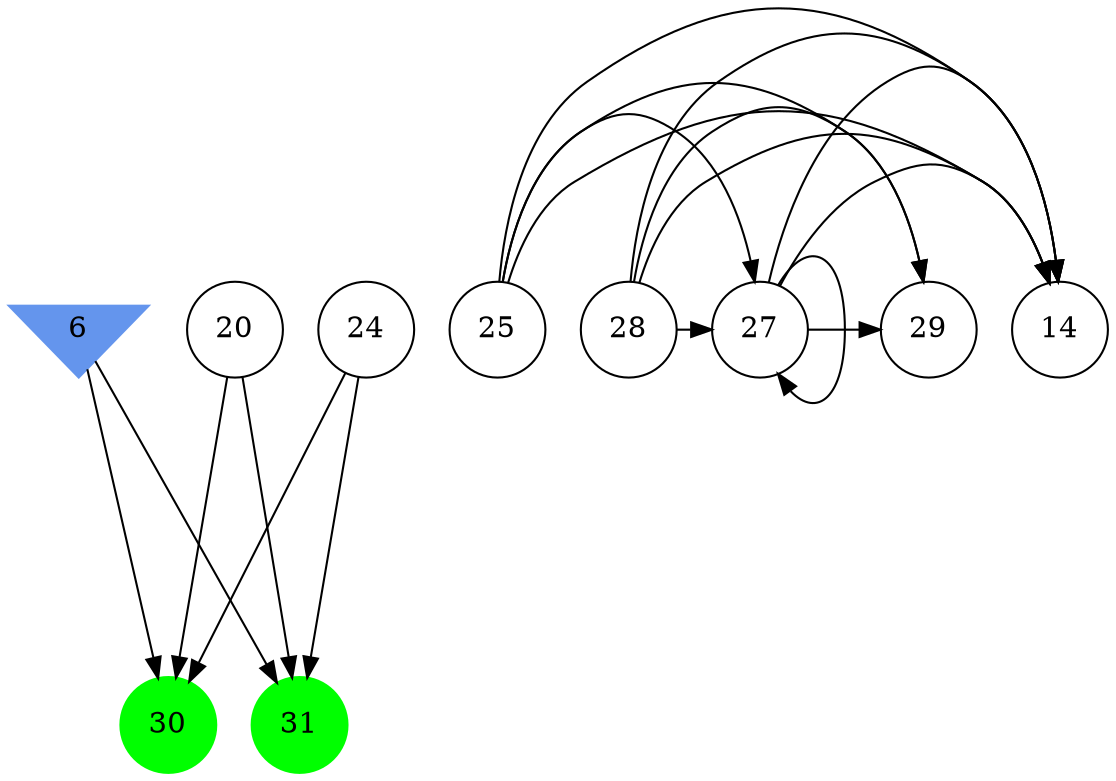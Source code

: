 digraph brain {
	ranksep=2.0;
	6 [shape=invtriangle,style=filled,color=cornflowerblue];
	14 [shape=circle,color=black];
	20 [shape=circle,color=black];
	24 [shape=circle,color=black];
	25 [shape=circle,color=black];
	27 [shape=circle,color=black];
	28 [shape=circle,color=black];
	29 [shape=circle,color=black];
	30 [shape=circle,style=filled,color=green];
	31 [shape=circle,style=filled,color=green];
	28	->	14;
	28	->	27;
	28	->	29;
	28	->	14;
	25	->	14;
	25	->	27;
	25	->	29;
	25	->	14;
	27	->	14;
	27	->	27;
	27	->	29;
	27	->	14;
	6	->	31;
	6	->	30;
	20	->	31;
	20	->	30;
	24	->	31;
	24	->	30;
	{ rank=same; 6; }
	{ rank=same; 14; 20; 24; 25; 27; 28; 29; }
	{ rank=same; 30; 31; }
}
